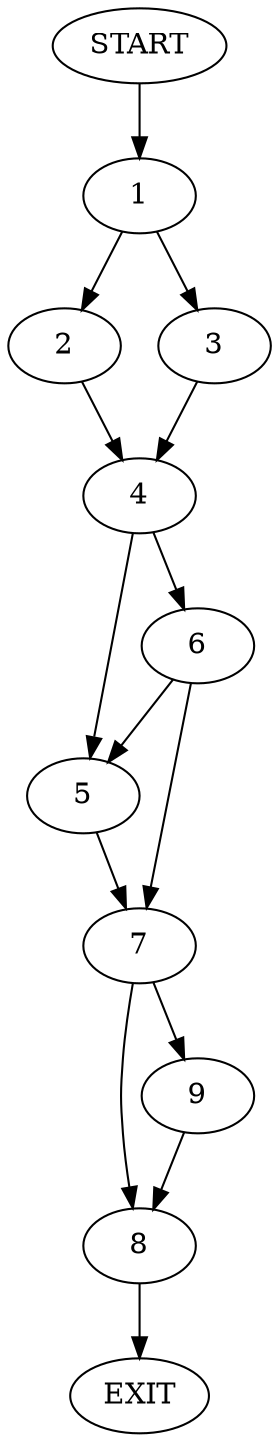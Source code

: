 digraph {
0 [label="START"]
10 [label="EXIT"]
0 -> 1
1 -> 2
1 -> 3
3 -> 4
2 -> 4
4 -> 5
4 -> 6
5 -> 7
6 -> 7
6 -> 5
7 -> 8
7 -> 9
8 -> 10
9 -> 8
}
